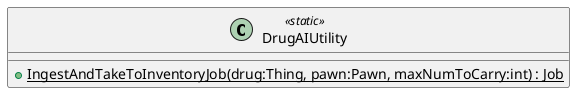 @startuml
class DrugAIUtility <<static>> {
    + {static} IngestAndTakeToInventoryJob(drug:Thing, pawn:Pawn, maxNumToCarry:int) : Job
}
@enduml
